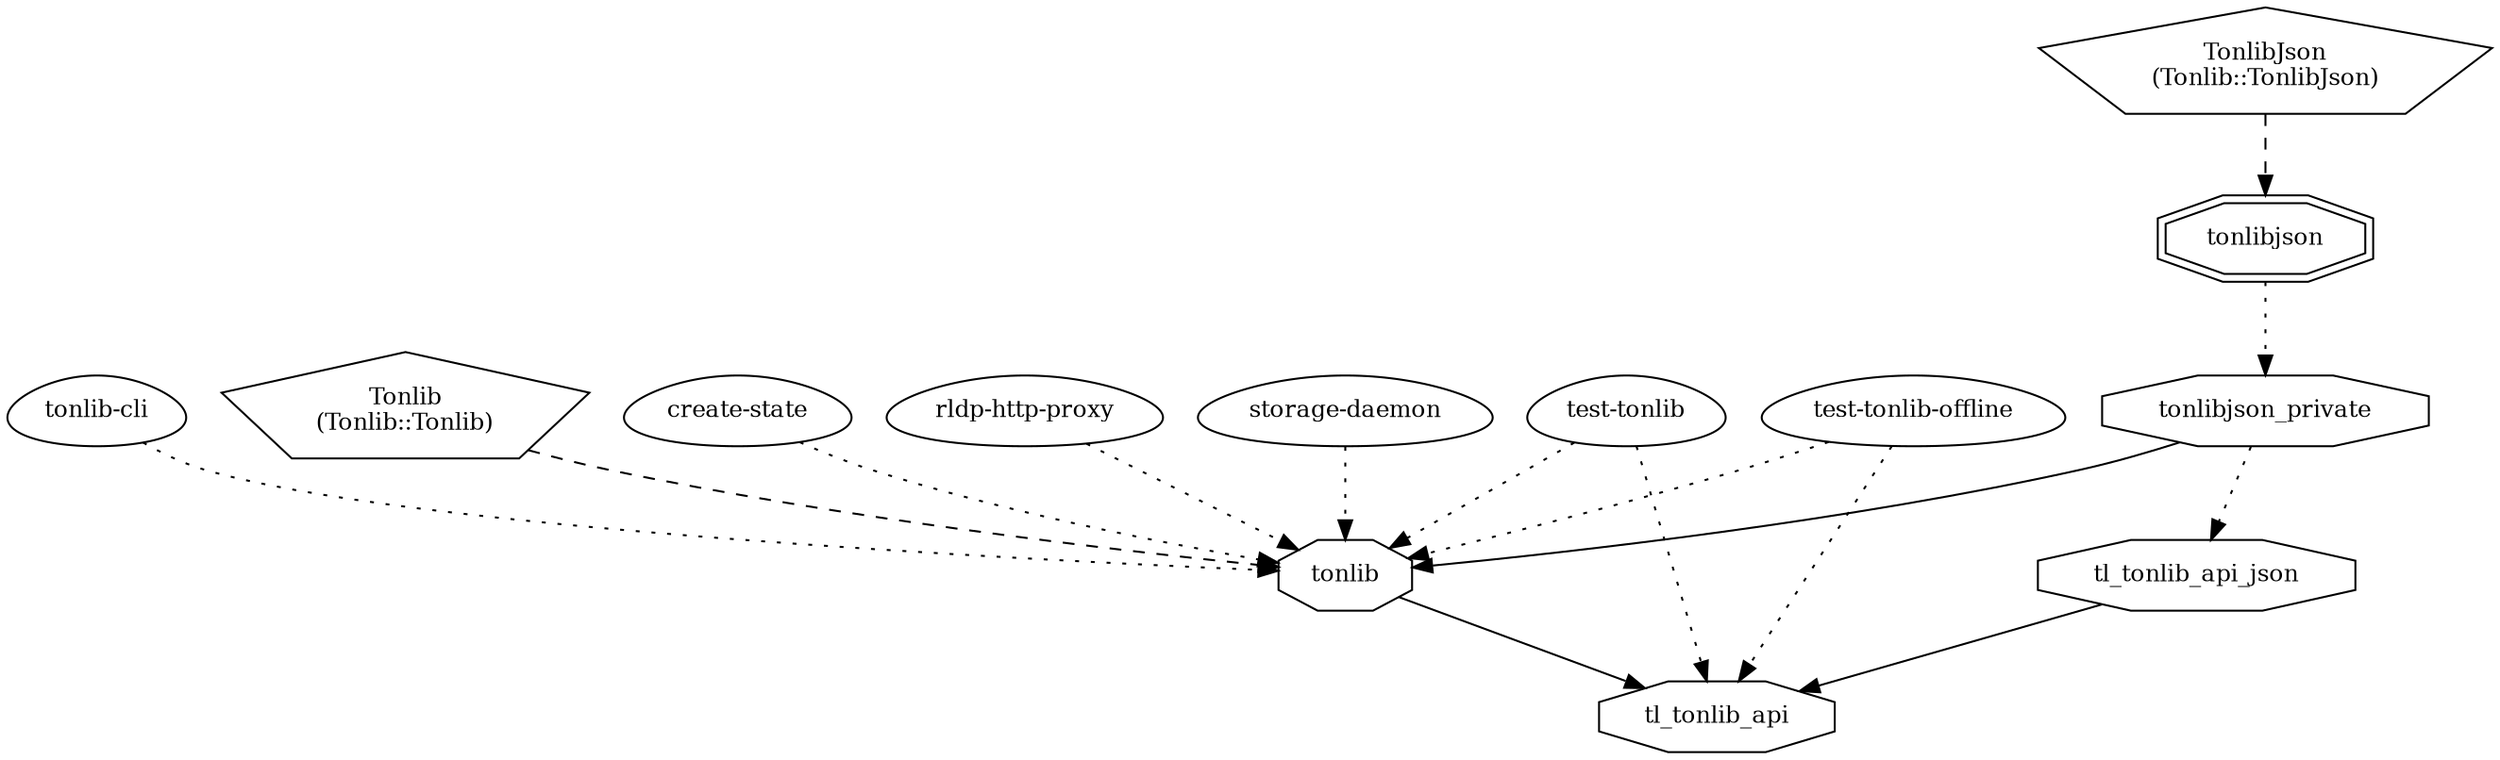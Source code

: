 digraph "tl_tonlib_api" {
node [
  fontsize = "12"
];
    "node32" [ label = "tl_tonlib_api", shape = octagon ];
    "node1" [ label = "tonlib", shape = octagon ];
    "node1" -> "node32"  // tonlib -> tl_tonlib_api
    "node0" [ label = "Tonlib\n(Tonlib::Tonlib)", shape = pentagon ];
    "node0" -> "node1" [ style = dashed ] // Tonlib -> tonlib
    "node35" [ label = "tonlibjson_private", shape = octagon ];
    "node35" -> "node1"  // tonlibjson_private -> tonlib
    "node34" [ label = "tonlibjson", shape = doubleoctagon ];
    "node34" -> "node35" [ style = dotted ] // tonlibjson -> tonlibjson_private
    "node33" [ label = "TonlibJson\n(Tonlib::TonlibJson)", shape = pentagon ];
    "node33" -> "node34" [ style = dashed ] // TonlibJson -> tonlibjson
    "node64" [ label = "create-state", shape = egg ];
    "node64" -> "node1" [ style = dotted ] // create-state -> tonlib
    "node90" [ label = "rldp-http-proxy", shape = egg ];
    "node90" -> "node1" [ style = dotted ] // rldp-http-proxy -> tonlib
    "node94" [ label = "storage-daemon", shape = egg ];
    "node94" -> "node1" [ style = dotted ] // storage-daemon -> tonlib
    "node122" [ label = "test-tonlib", shape = egg ];
    "node122" -> "node1" [ style = dotted ] // test-tonlib -> tonlib
    "node123" [ label = "test-tonlib-offline", shape = egg ];
    "node123" -> "node1" [ style = dotted ] // test-tonlib-offline -> tonlib
    "node127" [ label = "tonlib-cli", shape = egg ];
    "node127" -> "node1" [ style = dotted ] // tonlib-cli -> tonlib
    "node36" [ label = "tl_tonlib_api_json", shape = octagon ];
    "node36" -> "node32"  // tl_tonlib_api_json -> tl_tonlib_api
    "node35" [ label = "tonlibjson_private", shape = octagon ];
    "node35" -> "node36" [ style = dotted ] // tonlibjson_private -> tl_tonlib_api_json
    "node122" [ label = "test-tonlib", shape = egg ];
    "node122" -> "node32" [ style = dotted ] // test-tonlib -> tl_tonlib_api
    "node123" [ label = "test-tonlib-offline", shape = egg ];
    "node123" -> "node32" [ style = dotted ] // test-tonlib-offline -> tl_tonlib_api
}
